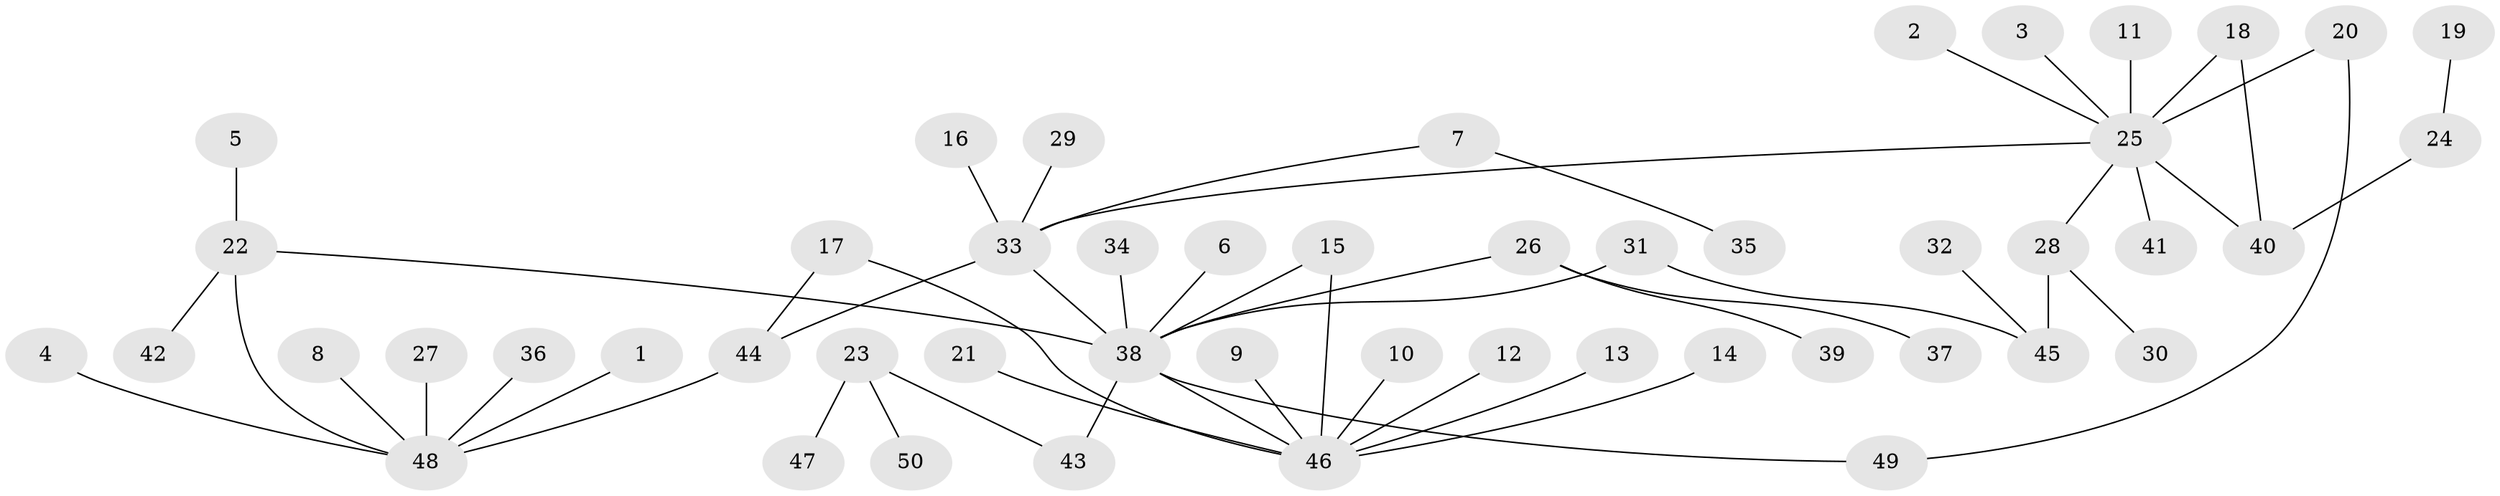 // original degree distribution, {6: 0.01, 12: 0.01, 9: 0.01, 1: 0.62, 2: 0.17, 8: 0.01, 11: 0.02, 4: 0.04, 5: 0.04, 3: 0.07}
// Generated by graph-tools (version 1.1) at 2025/36/03/04/25 23:36:53]
// undirected, 50 vertices, 55 edges
graph export_dot {
  node [color=gray90,style=filled];
  1;
  2;
  3;
  4;
  5;
  6;
  7;
  8;
  9;
  10;
  11;
  12;
  13;
  14;
  15;
  16;
  17;
  18;
  19;
  20;
  21;
  22;
  23;
  24;
  25;
  26;
  27;
  28;
  29;
  30;
  31;
  32;
  33;
  34;
  35;
  36;
  37;
  38;
  39;
  40;
  41;
  42;
  43;
  44;
  45;
  46;
  47;
  48;
  49;
  50;
  1 -- 48 [weight=1.0];
  2 -- 25 [weight=1.0];
  3 -- 25 [weight=1.0];
  4 -- 48 [weight=1.0];
  5 -- 22 [weight=1.0];
  6 -- 38 [weight=1.0];
  7 -- 33 [weight=1.0];
  7 -- 35 [weight=1.0];
  8 -- 48 [weight=1.0];
  9 -- 46 [weight=1.0];
  10 -- 46 [weight=1.0];
  11 -- 25 [weight=1.0];
  12 -- 46 [weight=1.0];
  13 -- 46 [weight=1.0];
  14 -- 46 [weight=1.0];
  15 -- 38 [weight=1.0];
  15 -- 46 [weight=1.0];
  16 -- 33 [weight=1.0];
  17 -- 44 [weight=1.0];
  17 -- 46 [weight=1.0];
  18 -- 25 [weight=1.0];
  18 -- 40 [weight=1.0];
  19 -- 24 [weight=1.0];
  20 -- 25 [weight=1.0];
  20 -- 49 [weight=1.0];
  21 -- 46 [weight=1.0];
  22 -- 38 [weight=1.0];
  22 -- 42 [weight=1.0];
  22 -- 48 [weight=1.0];
  23 -- 43 [weight=1.0];
  23 -- 47 [weight=1.0];
  23 -- 50 [weight=1.0];
  24 -- 40 [weight=1.0];
  25 -- 28 [weight=1.0];
  25 -- 33 [weight=1.0];
  25 -- 40 [weight=1.0];
  25 -- 41 [weight=1.0];
  26 -- 37 [weight=1.0];
  26 -- 38 [weight=1.0];
  26 -- 39 [weight=1.0];
  27 -- 48 [weight=1.0];
  28 -- 30 [weight=1.0];
  28 -- 45 [weight=1.0];
  29 -- 33 [weight=1.0];
  31 -- 38 [weight=1.0];
  31 -- 45 [weight=1.0];
  32 -- 45 [weight=1.0];
  33 -- 38 [weight=1.0];
  33 -- 44 [weight=1.0];
  34 -- 38 [weight=1.0];
  36 -- 48 [weight=1.0];
  38 -- 43 [weight=1.0];
  38 -- 46 [weight=1.0];
  38 -- 49 [weight=1.0];
  44 -- 48 [weight=1.0];
}
